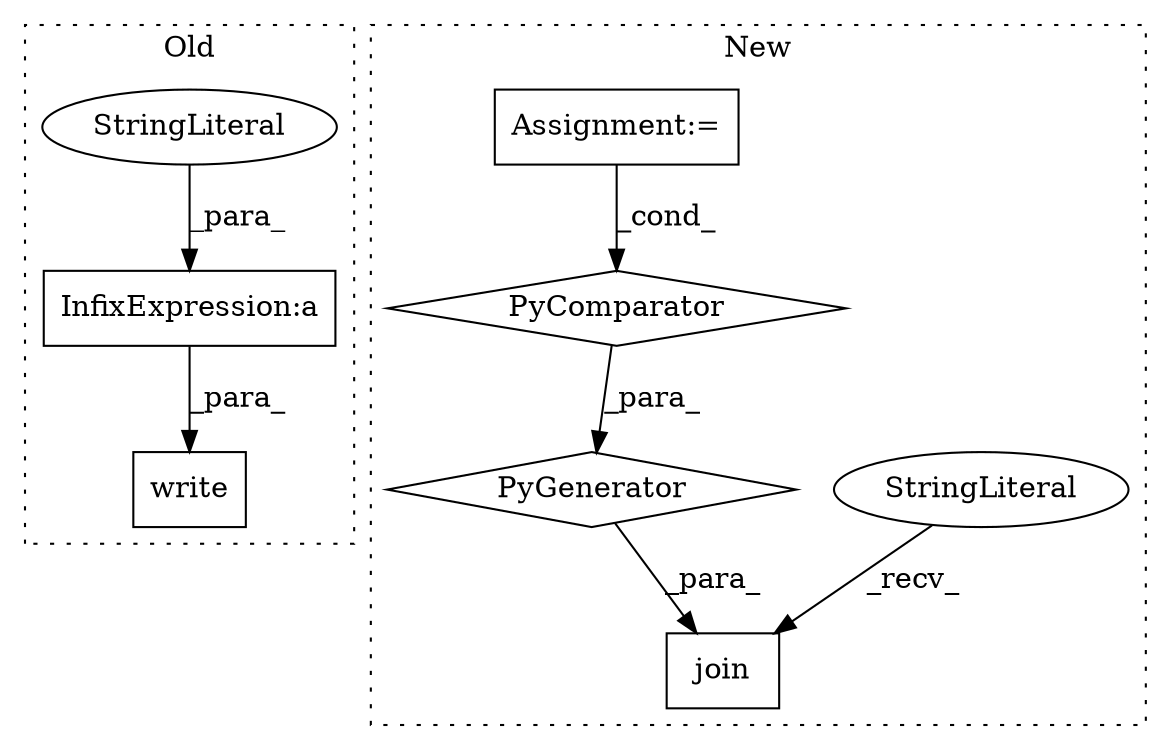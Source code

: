 digraph G {
subgraph cluster0 {
1 [label="write" a="32" s="3158,3196" l="6,1" shape="box"];
4 [label="InfixExpression:a" a="27" s="3183" l="3" shape="box"];
5 [label="StringLiteral" a="45" s="3164" l="19" shape="ellipse"];
label = "Old";
style="dotted";
}
subgraph cluster1 {
2 [label="PyGenerator" a="107" s="3169" l="119" shape="diamond"];
3 [label="join" a="32" s="3149,3288" l="20,-3" shape="box"];
6 [label="StringLiteral" a="45" s="3145" l="3" shape="ellipse"];
7 [label="PyComparator" a="113" s="3262" l="20" shape="diamond"];
8 [label="Assignment:=" a="7" s="3262" l="20" shape="box"];
label = "New";
style="dotted";
}
2 -> 3 [label="_para_"];
4 -> 1 [label="_para_"];
5 -> 4 [label="_para_"];
6 -> 3 [label="_recv_"];
7 -> 2 [label="_para_"];
8 -> 7 [label="_cond_"];
}